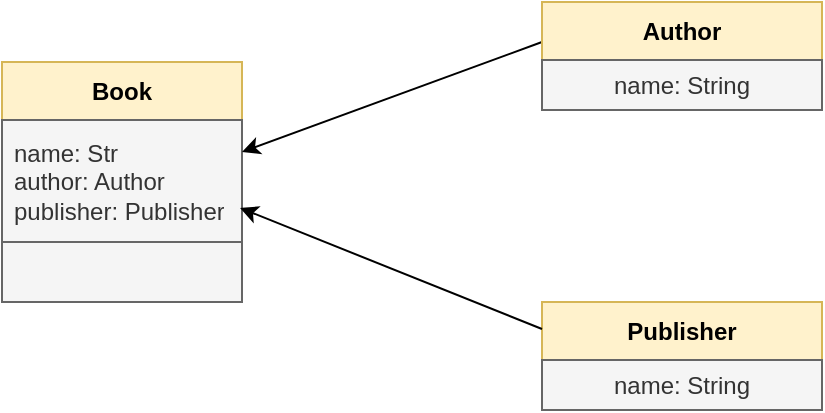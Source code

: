 <mxfile version="21.0.2" type="device"><diagram name="Page-1" id="uQ-fzfzuEe_97UHi8m1Z"><mxGraphModel dx="954" dy="622" grid="1" gridSize="10" guides="1" tooltips="1" connect="1" arrows="1" fold="1" page="1" pageScale="1" pageWidth="827" pageHeight="1169" math="0" shadow="0"><root><mxCell id="0"/><mxCell id="1" parent="0"/><mxCell id="YJCwKQbdCTGvJTJxBXaZ-1" value="Book" style="swimlane;fontStyle=1;align=center;verticalAlign=middle;childLayout=stackLayout;horizontal=1;startSize=29;horizontalStack=0;resizeParent=1;resizeParentMax=0;resizeLast=0;collapsible=0;marginBottom=0;html=1;whiteSpace=wrap;fillColor=#fff2cc;strokeColor=#d6b656;" vertex="1" parent="1"><mxGeometry x="120" y="170" width="120" height="90" as="geometry"/></mxCell><mxCell id="YJCwKQbdCTGvJTJxBXaZ-2" value="name: Str&lt;br&gt;author: Author&lt;br&gt;publisher: Publisher" style="text;html=1;strokeColor=#666666;fillColor=#f5f5f5;align=left;verticalAlign=middle;spacingLeft=4;spacingRight=4;overflow=hidden;rotatable=0;points=[[0,0.5],[1,0.5]];portConstraint=eastwest;whiteSpace=wrap;fontColor=#333333;" vertex="1" parent="YJCwKQbdCTGvJTJxBXaZ-1"><mxGeometry y="29" width="120" height="61" as="geometry"/></mxCell><mxCell id="YJCwKQbdCTGvJTJxBXaZ-3" value="" style="text;html=1;align=left;verticalAlign=middle;spacingLeft=4;spacingRight=4;overflow=hidden;rotatable=0;points=[[0,0.5],[1,0.5]];portConstraint=eastwest;whiteSpace=wrap;fillColor=#f5f5f5;fontColor=#333333;strokeColor=#666666;" vertex="1" parent="1"><mxGeometry x="120" y="260" width="120" height="30" as="geometry"/></mxCell><mxCell id="YJCwKQbdCTGvJTJxBXaZ-5" value="" style="endArrow=classic;html=1;rounded=0;entryX=1;entryY=0.5;entryDx=0;entryDy=0;" edge="1" parent="1" target="YJCwKQbdCTGvJTJxBXaZ-1"><mxGeometry width="50" height="50" relative="1" as="geometry"><mxPoint x="390" y="160" as="sourcePoint"/><mxPoint x="360" y="240" as="targetPoint"/></mxGeometry></mxCell><mxCell id="YJCwKQbdCTGvJTJxBXaZ-9" value="Publisher" style="swimlane;fontStyle=1;align=center;verticalAlign=middle;childLayout=stackLayout;horizontal=1;startSize=29;horizontalStack=0;resizeParent=1;resizeParentMax=0;resizeLast=0;collapsible=0;marginBottom=0;html=1;whiteSpace=wrap;fillColor=#fff2cc;strokeColor=#d6b656;" vertex="1" parent="1"><mxGeometry x="390" y="290" width="140" height="54" as="geometry"/></mxCell><mxCell id="YJCwKQbdCTGvJTJxBXaZ-10" value="name: String" style="text;html=1;strokeColor=#666666;fillColor=#f5f5f5;align=center;verticalAlign=middle;spacingLeft=4;spacingRight=4;overflow=hidden;rotatable=0;points=[[0,0.5],[1,0.5]];portConstraint=eastwest;whiteSpace=wrap;fontColor=#333333;" vertex="1" parent="YJCwKQbdCTGvJTJxBXaZ-9"><mxGeometry y="29" width="140" height="25" as="geometry"/></mxCell><mxCell id="YJCwKQbdCTGvJTJxBXaZ-13" value="" style="endArrow=classic;html=1;rounded=0;entryX=0.992;entryY=0.721;entryDx=0;entryDy=0;entryPerimeter=0;exitX=0;exitY=0.25;exitDx=0;exitDy=0;" edge="1" parent="1" source="YJCwKQbdCTGvJTJxBXaZ-9" target="YJCwKQbdCTGvJTJxBXaZ-2"><mxGeometry width="50" height="50" relative="1" as="geometry"><mxPoint x="330" y="330" as="sourcePoint"/><mxPoint x="380" y="280" as="targetPoint"/></mxGeometry></mxCell><mxCell id="YJCwKQbdCTGvJTJxBXaZ-14" value="Author" style="swimlane;fontStyle=1;align=center;verticalAlign=middle;childLayout=stackLayout;horizontal=1;startSize=29;horizontalStack=0;resizeParent=1;resizeParentMax=0;resizeLast=0;collapsible=0;marginBottom=0;html=1;whiteSpace=wrap;fillColor=#fff2cc;strokeColor=#d6b656;" vertex="1" parent="1"><mxGeometry x="390" y="140" width="140" height="54" as="geometry"/></mxCell><mxCell id="YJCwKQbdCTGvJTJxBXaZ-15" value="name: String" style="text;html=1;strokeColor=#666666;fillColor=#f5f5f5;align=center;verticalAlign=middle;spacingLeft=4;spacingRight=4;overflow=hidden;rotatable=0;points=[[0,0.5],[1,0.5]];portConstraint=eastwest;whiteSpace=wrap;fontColor=#333333;" vertex="1" parent="YJCwKQbdCTGvJTJxBXaZ-14"><mxGeometry y="29" width="140" height="25" as="geometry"/></mxCell></root></mxGraphModel></diagram></mxfile>